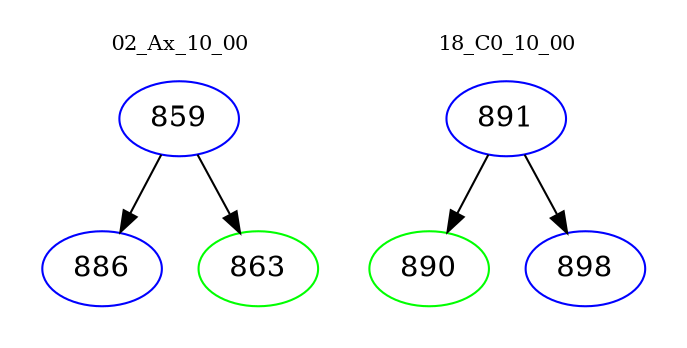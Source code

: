 digraph{
subgraph cluster_0 {
color = white
label = "02_Ax_10_00";
fontsize=10;
T0_859 [label="859", color="blue"]
T0_859 -> T0_886 [color="black"]
T0_886 [label="886", color="blue"]
T0_859 -> T0_863 [color="black"]
T0_863 [label="863", color="green"]
}
subgraph cluster_1 {
color = white
label = "18_C0_10_00";
fontsize=10;
T1_891 [label="891", color="blue"]
T1_891 -> T1_890 [color="black"]
T1_890 [label="890", color="green"]
T1_891 -> T1_898 [color="black"]
T1_898 [label="898", color="blue"]
}
}
